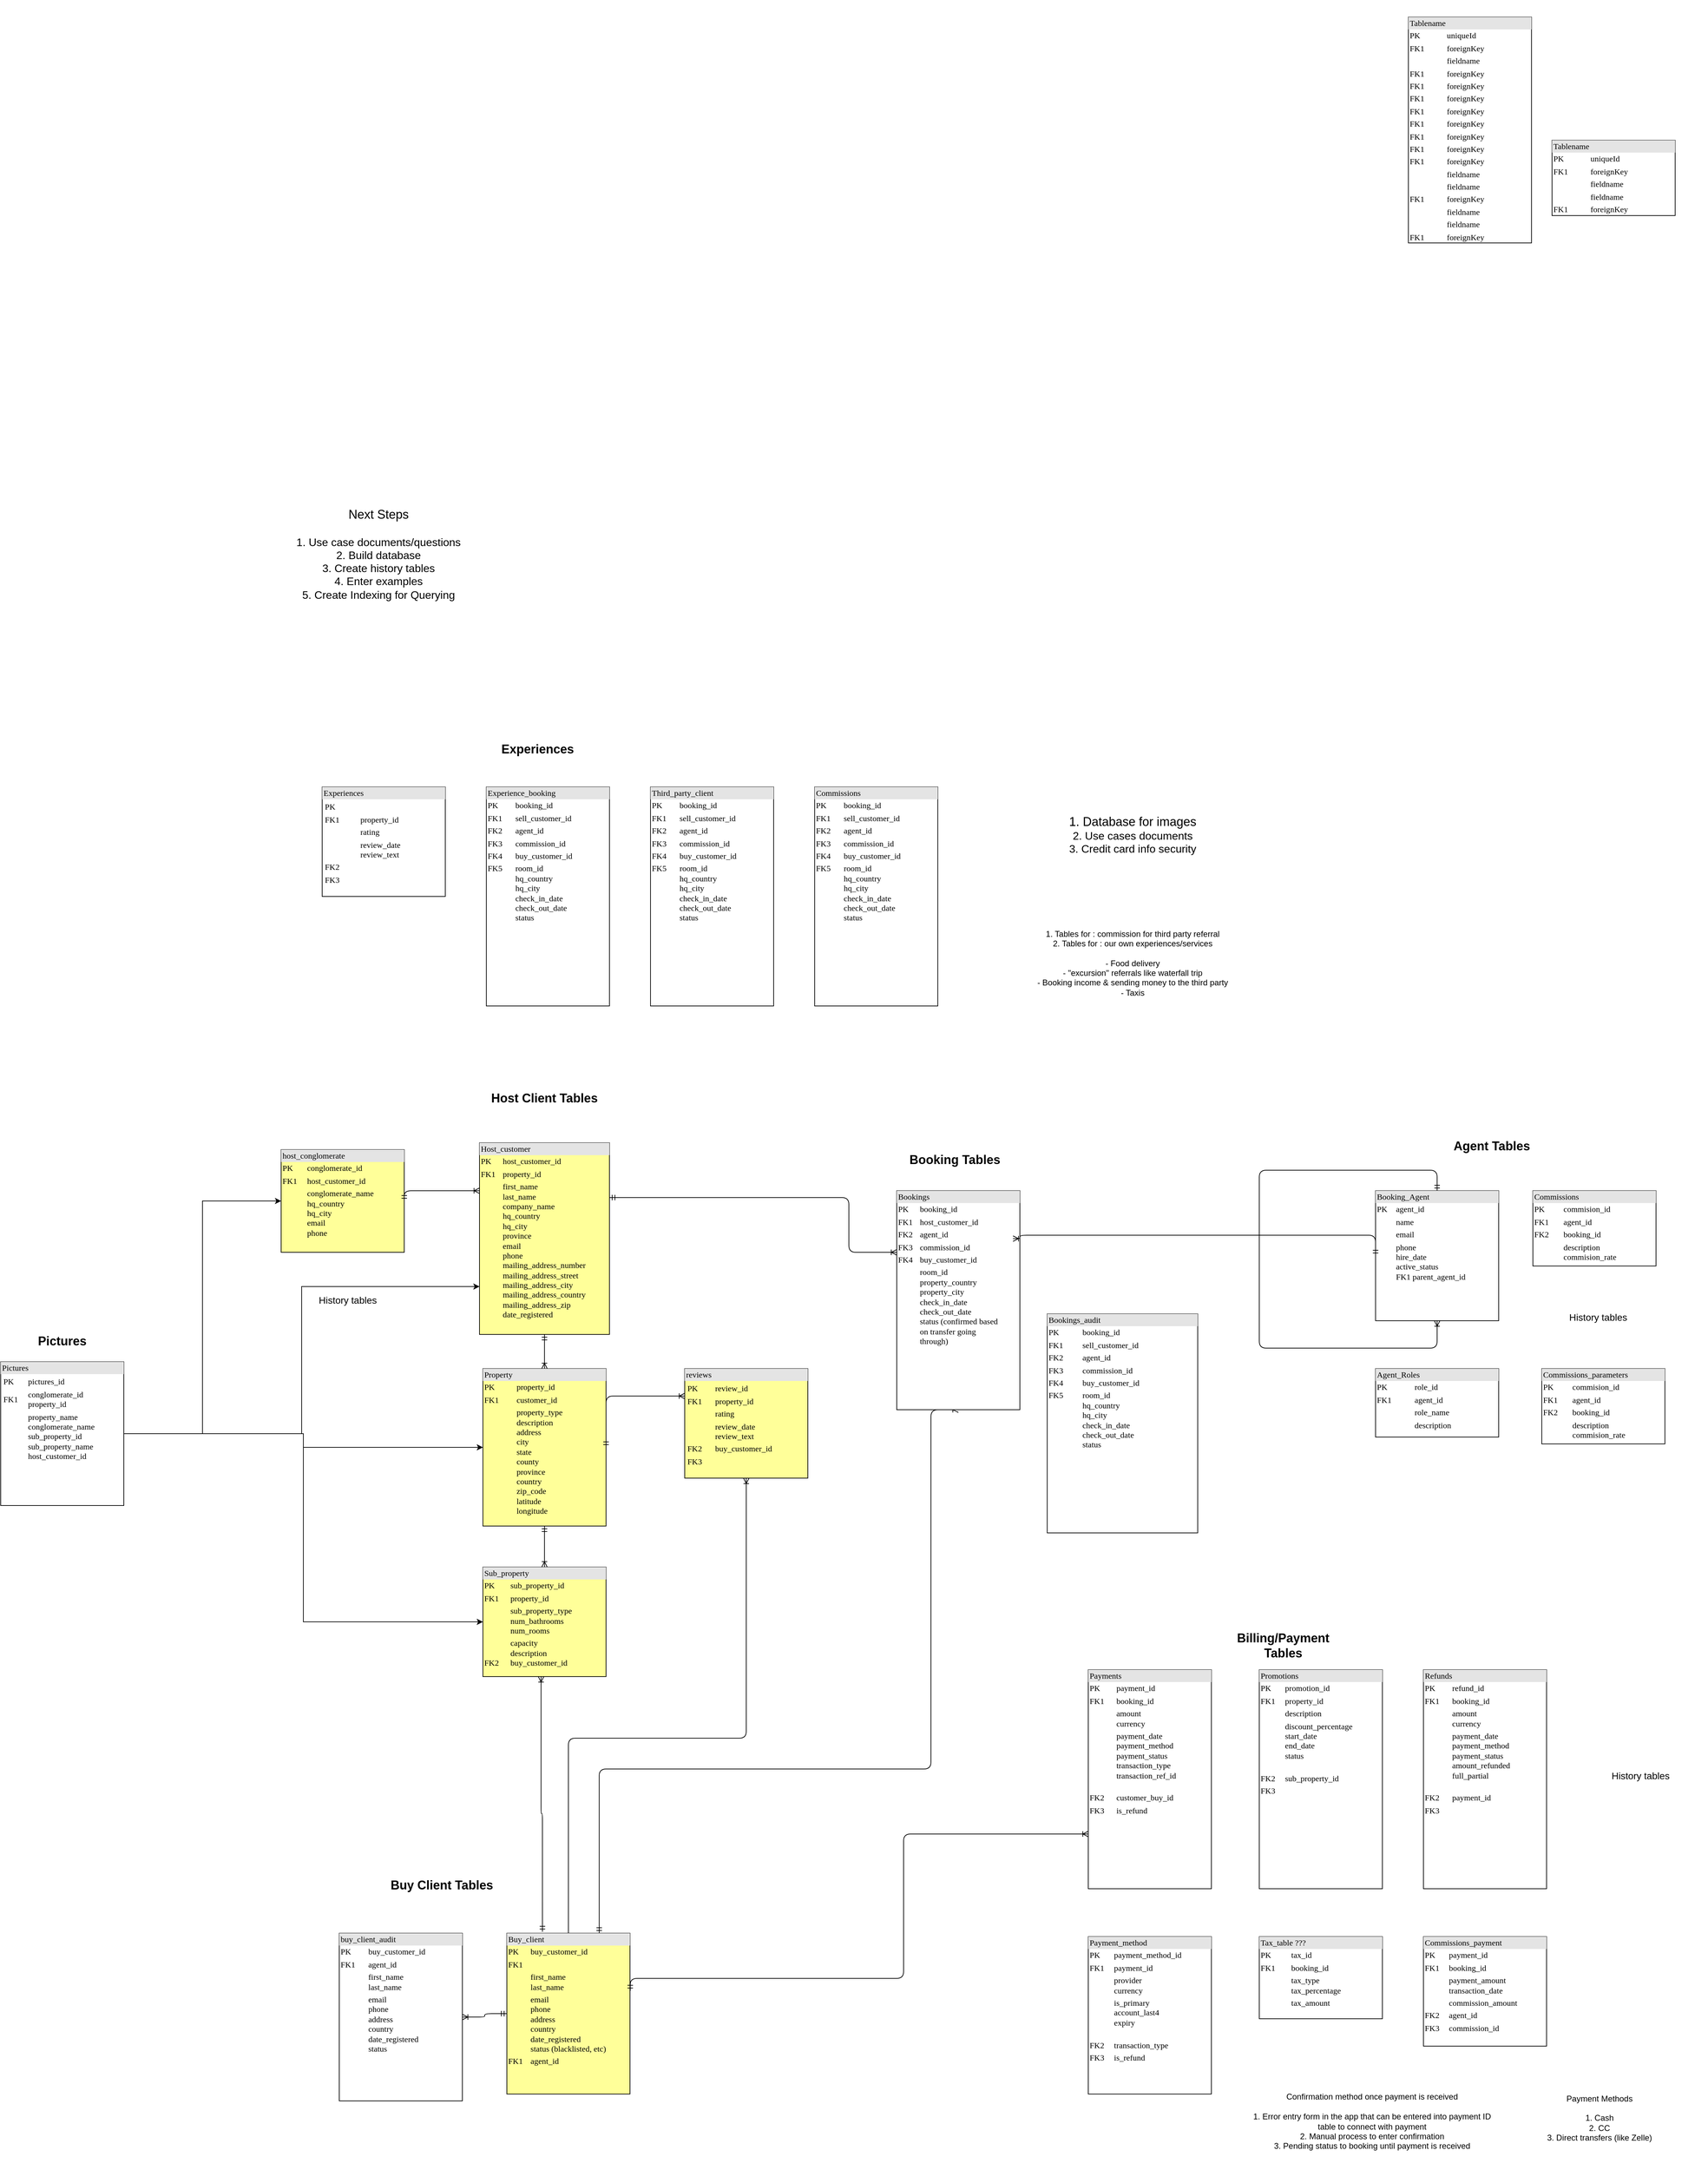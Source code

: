 <mxfile version="26.2.13" pages="2">
  <diagram name="Master Table" id="2ca16b54-16f6-2749-3443-fa8db7711227">
    <mxGraphModel dx="2798" dy="2900" grid="1" gridSize="10" guides="1" tooltips="1" connect="1" arrows="1" fold="1" page="1" pageScale="1" pageWidth="1100" pageHeight="850" background="none" math="0" shadow="0">
      <root>
        <mxCell id="0" />
        <mxCell id="1" parent="0" />
        <mxCell id="2ed32ef02a7f4228-1" value="&lt;div style=&quot;box-sizing:border-box;width:100%;background:#e4e4e4;padding:2px;&quot;&gt;Host_customer&lt;/div&gt;&lt;table style=&quot;width:100%;font-size:1em;&quot; cellpadding=&quot;2&quot; cellspacing=&quot;0&quot;&gt;&lt;tbody&gt;&lt;tr&gt;&lt;td&gt;PK&lt;/td&gt;&lt;td&gt;host_customer_id&lt;br&gt;&lt;/td&gt;&lt;/tr&gt;&lt;tr&gt;&lt;td&gt;FK1&lt;/td&gt;&lt;td&gt;property_id&lt;/td&gt;&lt;/tr&gt;&lt;tr&gt;&lt;td&gt;&lt;/td&gt;&lt;td&gt;first_name&lt;br&gt;last_name&lt;br&gt;company_name&lt;br&gt;hq_country&lt;br&gt;hq_city&lt;br&gt;province&lt;br&gt;email&lt;br&gt;phone&lt;br&gt;mailing_address_number&lt;br&gt;mailing_address_street&lt;br&gt;mailing_address_city&lt;br&gt;mailing_address_country&lt;br&gt;mailing_address_zip&lt;br&gt;date_registered&lt;/td&gt;&lt;/tr&gt;&lt;/tbody&gt;&lt;/table&gt;" style="verticalAlign=top;align=left;overflow=fill;html=1;rounded=0;shadow=0;comic=0;labelBackgroundColor=none;strokeWidth=1;fontFamily=Verdana;fontSize=12;fillColor=#FFFF99;" parent="1" vertex="1">
          <mxGeometry x="-720" y="-730" width="190" height="280" as="geometry" />
        </mxCell>
        <mxCell id="2ed32ef02a7f4228-2" value="&lt;div style=&quot;box-sizing: border-box ; width: 100% ; background: #e4e4e4 ; padding: 2px&quot;&gt;Booking_Agent&lt;/div&gt;&lt;table style=&quot;width: 100% ; font-size: 1em&quot; cellpadding=&quot;2&quot; cellspacing=&quot;0&quot;&gt;&lt;tbody&gt;&lt;tr&gt;&lt;td&gt;PK&lt;/td&gt;&lt;td&gt;agent_id&lt;/td&gt;&lt;/tr&gt;&lt;tr&gt;&lt;td&gt;&lt;br&gt;&lt;/td&gt;&lt;td&gt;name&lt;/td&gt;&lt;/tr&gt;&lt;tr&gt;&lt;td&gt;&lt;/td&gt;&lt;td&gt;email&lt;/td&gt;&lt;/tr&gt;&lt;tr&gt;&lt;td&gt;&lt;br&gt;&lt;/td&gt;&lt;td&gt;phone&lt;br&gt;hire_date&lt;br&gt;active_status&lt;br&gt;FK1 parent_agent_id&lt;br&gt;&lt;br&gt;&lt;br&gt;&lt;/td&gt;&lt;/tr&gt;&lt;tr&gt;&lt;td&gt;&lt;br&gt;&lt;/td&gt;&lt;td&gt;&lt;br&gt;&lt;/td&gt;&lt;/tr&gt;&lt;tr&gt;&lt;td&gt;&lt;br&gt;&lt;/td&gt;&lt;td&gt;&lt;br&gt;&lt;/td&gt;&lt;/tr&gt;&lt;/tbody&gt;&lt;/table&gt;" style="verticalAlign=top;align=left;overflow=fill;html=1;rounded=0;shadow=0;comic=0;labelBackgroundColor=none;strokeWidth=1;fontFamily=Verdana;fontSize=12" parent="1" vertex="1">
          <mxGeometry x="590" y="-660" width="180" height="190" as="geometry" />
        </mxCell>
        <mxCell id="2ed32ef02a7f4228-16" style="edgeStyle=orthogonalEdgeStyle;html=1;labelBackgroundColor=none;startArrow=ERmandOne;endArrow=ERoneToMany;fontFamily=Verdana;fontSize=12;align=left;exitX=0.289;exitY=-0.009;exitDx=0;exitDy=0;exitPerimeter=0;" parent="1" source="XtGEWQDcrH1vhXnifAvS-1" target="2ed32ef02a7f4228-4" edge="1">
          <mxGeometry relative="1" as="geometry">
            <Array as="points">
              <mxPoint x="-628" y="250" />
              <mxPoint x="-630" y="250" />
            </Array>
          </mxGeometry>
        </mxCell>
        <mxCell id="2ed32ef02a7f4228-4" value="&lt;div style=&quot;box-sizing: border-box ; width: 100% ; background: #e4e4e4 ; padding: 2px&quot;&gt;Sub_property&lt;/div&gt;&lt;table style=&quot;width: 100% ; font-size: 1em&quot; cellpadding=&quot;2&quot; cellspacing=&quot;0&quot;&gt;&lt;tbody&gt;&lt;tr&gt;&lt;td&gt;PK&lt;/td&gt;&lt;td&gt;sub_property_id&lt;/td&gt;&lt;/tr&gt;&lt;tr&gt;&lt;td&gt;FK1&lt;/td&gt;&lt;td&gt;property_id&lt;/td&gt;&lt;/tr&gt;&lt;tr&gt;&lt;td&gt;&lt;/td&gt;&lt;td&gt;sub_property_type&lt;br&gt;num_bathrooms&lt;br&gt;num_rooms&lt;/td&gt;&lt;/tr&gt;&lt;tr&gt;&lt;td&gt;&lt;br&gt;FK2&lt;/td&gt;&lt;td&gt;capacity&lt;br&gt;description&lt;br&gt;buy_customer_id&lt;br&gt;&lt;br&gt;&lt;/td&gt;&lt;/tr&gt;&lt;/tbody&gt;&lt;/table&gt;" style="verticalAlign=top;align=left;overflow=fill;html=1;rounded=0;shadow=0;comic=0;labelBackgroundColor=none;strokeWidth=1;fontFamily=Verdana;fontSize=12;fillColor=#FFFF99;" parent="1" vertex="1">
          <mxGeometry x="-715" y="-110" width="180" height="160" as="geometry" />
        </mxCell>
        <mxCell id="2ed32ef02a7f4228-15" style="edgeStyle=orthogonalEdgeStyle;html=1;entryX=0.5;entryY=0;labelBackgroundColor=none;startArrow=ERmandOne;endArrow=ERoneToMany;fontFamily=Verdana;fontSize=12;align=left;" parent="1" source="2ed32ef02a7f4228-5" target="2ed32ef02a7f4228-4" edge="1">
          <mxGeometry relative="1" as="geometry" />
        </mxCell>
        <mxCell id="2ed32ef02a7f4228-5" value="&lt;div style=&quot;box-sizing:border-box;width:100%;background:#e4e4e4;padding:2px;&quot;&gt;Property&lt;/div&gt;&lt;table style=&quot;width:100%;font-size:1em;&quot; cellpadding=&quot;2&quot; cellspacing=&quot;0&quot;&gt;&lt;tbody&gt;&lt;tr&gt;&lt;td&gt;PK&lt;/td&gt;&lt;td&gt;property_id&lt;/td&gt;&lt;/tr&gt;&lt;tr&gt;&lt;td&gt;FK1&lt;/td&gt;&lt;td&gt;customer_id&lt;/td&gt;&lt;/tr&gt;&lt;tr&gt;&lt;td&gt;&lt;/td&gt;&lt;td&gt;property_type&lt;br&gt;description&lt;br&gt;address&lt;br&gt;city&lt;br&gt;state&lt;br&gt;county&lt;br&gt;province&lt;br&gt;country&lt;br&gt;zip_code&lt;br&gt;latitude&lt;br&gt;longitude&lt;/td&gt;&lt;/tr&gt;&lt;/tbody&gt;&lt;/table&gt;" style="verticalAlign=top;align=left;overflow=fill;html=1;rounded=0;shadow=0;comic=0;labelBackgroundColor=none;strokeWidth=1;fontFamily=Verdana;fontSize=12;fillColor=#FFFF99;" parent="1" vertex="1">
          <mxGeometry x="-715" y="-400" width="180" height="230" as="geometry" />
        </mxCell>
        <mxCell id="2ed32ef02a7f4228-7" value="&lt;div style=&quot;box-sizing: border-box ; width: 100% ; background: #e4e4e4 ; padding: 2px&quot;&gt;Tablename&lt;/div&gt;&lt;table style=&quot;width: 100% ; font-size: 1em&quot; cellpadding=&quot;2&quot; cellspacing=&quot;0&quot;&gt;&lt;tbody&gt;&lt;tr&gt;&lt;td&gt;PK&lt;/td&gt;&lt;td&gt;uniqueId&lt;/td&gt;&lt;/tr&gt;&lt;tr&gt;&lt;td&gt;FK1&lt;/td&gt;&lt;td&gt;foreignKey&lt;/td&gt;&lt;/tr&gt;&lt;tr&gt;&lt;td&gt;&lt;/td&gt;&lt;td&gt;fieldname&lt;/td&gt;&lt;/tr&gt;&lt;tr&gt;&lt;td&gt;&lt;br&gt;&lt;/td&gt;&lt;td&gt;fieldname&lt;br&gt;&lt;/td&gt;&lt;/tr&gt;&lt;tr&gt;&lt;td&gt;FK1&lt;br&gt;&lt;/td&gt;&lt;td&gt;foreignKey&lt;br&gt;&lt;/td&gt;&lt;/tr&gt;&lt;/tbody&gt;&lt;/table&gt;" style="verticalAlign=top;align=left;overflow=fill;html=1;rounded=0;shadow=0;comic=0;labelBackgroundColor=none;strokeWidth=1;fontFamily=Verdana;fontSize=12" parent="1" vertex="1">
          <mxGeometry x="848" y="-2195" width="180" height="110" as="geometry" />
        </mxCell>
        <mxCell id="2ed32ef02a7f4228-8" value="&lt;div style=&quot;box-sizing: border-box ; width: 100% ; background: #e4e4e4 ; padding: 2px&quot;&gt;Tablename&lt;/div&gt;&lt;table style=&quot;width: 100% ; font-size: 1em&quot; cellpadding=&quot;2&quot; cellspacing=&quot;0&quot;&gt;&lt;tbody&gt;&lt;tr&gt;&lt;td&gt;PK&lt;/td&gt;&lt;td&gt;uniqueId&lt;/td&gt;&lt;/tr&gt;&lt;tr&gt;&lt;td&gt;FK1&lt;/td&gt;&lt;td&gt;foreignKey&lt;/td&gt;&lt;/tr&gt;&lt;tr&gt;&lt;td&gt;&lt;/td&gt;&lt;td&gt;fieldname&lt;/td&gt;&lt;/tr&gt;&lt;tr&gt;&lt;td&gt;FK1&lt;br&gt;&lt;/td&gt;&lt;td&gt;foreignKey&lt;br&gt;&lt;/td&gt;&lt;/tr&gt;&lt;tr&gt;&lt;td&gt;FK1&lt;br&gt;&lt;/td&gt;&lt;td&gt;foreignKey&lt;br&gt;&lt;/td&gt;&lt;/tr&gt;&lt;tr&gt;&lt;td&gt;FK1&lt;br&gt;&lt;/td&gt;&lt;td&gt;foreignKey&lt;br&gt;&lt;/td&gt;&lt;/tr&gt;&lt;tr&gt;&lt;td&gt;FK1&lt;br&gt;&lt;/td&gt;&lt;td&gt;foreignKey&lt;br&gt;&lt;/td&gt;&lt;/tr&gt;&lt;tr&gt;&lt;td&gt;FK1&lt;br&gt;&lt;/td&gt;&lt;td&gt;foreignKey&lt;br&gt;&lt;/td&gt;&lt;/tr&gt;&lt;tr&gt;&lt;td&gt;FK1&lt;br&gt;&lt;/td&gt;&lt;td&gt;foreignKey&lt;br&gt;&lt;/td&gt;&lt;/tr&gt;&lt;tr&gt;&lt;td&gt;FK1&lt;br&gt;&lt;/td&gt;&lt;td&gt;foreignKey&lt;br&gt;&lt;/td&gt;&lt;/tr&gt;&lt;tr&gt;&lt;td&gt;FK1&lt;br&gt;&lt;/td&gt;&lt;td&gt;foreignKey&lt;br&gt;&lt;/td&gt;&lt;/tr&gt;&lt;tr&gt;&lt;td&gt;&lt;br&gt;&lt;/td&gt;&lt;td&gt;fieldname&lt;br&gt;&lt;/td&gt;&lt;/tr&gt;&lt;tr&gt;&lt;td&gt;&lt;br&gt;&lt;/td&gt;&lt;td&gt;fieldname&lt;br&gt;&lt;/td&gt;&lt;/tr&gt;&lt;tr&gt;&lt;td&gt;FK1&lt;br&gt;&lt;/td&gt;&lt;td&gt;foreignKey&lt;br&gt;&lt;/td&gt;&lt;/tr&gt;&lt;tr&gt;&lt;td&gt;&lt;br&gt;&lt;/td&gt;&lt;td&gt;fieldname&lt;br&gt;&lt;/td&gt;&lt;/tr&gt;&lt;tr&gt;&lt;td&gt;&lt;br&gt;&lt;/td&gt;&lt;td&gt;fieldname&lt;br&gt;&lt;/td&gt;&lt;/tr&gt;&lt;tr&gt;&lt;td&gt;FK1&lt;br&gt;&lt;/td&gt;&lt;td&gt;foreignKey&lt;br&gt;&lt;/td&gt;&lt;/tr&gt;&lt;/tbody&gt;&lt;/table&gt;" style="verticalAlign=top;align=left;overflow=fill;html=1;rounded=0;shadow=0;comic=0;labelBackgroundColor=none;strokeWidth=1;fontFamily=Verdana;fontSize=12" parent="1" vertex="1">
          <mxGeometry x="638" y="-2375" width="180" height="330" as="geometry" />
        </mxCell>
        <mxCell id="2ed32ef02a7f4228-13" value="" style="edgeStyle=orthogonalEdgeStyle;html=1;endArrow=ERoneToMany;startArrow=ERmandOne;labelBackgroundColor=none;fontFamily=Verdana;fontSize=12;align=left;exitX=0.5;exitY=1;entryX=0.5;entryY=0;" parent="1" source="2ed32ef02a7f4228-1" target="2ed32ef02a7f4228-5" edge="1">
          <mxGeometry width="100" height="100" relative="1" as="geometry">
            <mxPoint x="-740" y="-440" as="sourcePoint" />
            <mxPoint x="-640" y="-540" as="targetPoint" />
          </mxGeometry>
        </mxCell>
        <mxCell id="2EH-EQwG4G2g1mwmG7tw-1" value="&lt;b style=&quot;font-size: 18px;&quot;&gt;Host Client Tables&lt;/b&gt;" style="text;strokeColor=none;align=center;fillColor=none;html=1;verticalAlign=middle;whiteSpace=wrap;rounded=0;fontSize=18;" parent="1" vertex="1">
          <mxGeometry x="-710" y="-810" width="170" height="30" as="geometry" />
        </mxCell>
        <mxCell id="ll_tQrpM04ElozCx7Qpt-2" value="" style="shape=image;verticalLabelPosition=bottom;labelBackgroundColor=default;verticalAlign=top;aspect=fixed;imageAspect=0;image=https://d2slcw3kip6qmk.cloudfront.net/marketing/pages/chart/erd-symbols/ERD-Notation.PNG;" parent="1" vertex="1">
          <mxGeometry x="60" y="-2400" width="416" height="315" as="geometry" />
        </mxCell>
        <mxCell id="hQi0qJ91LmBZ0sVzfeZj-1" value="&lt;div style=&quot;box-sizing: border-box; width: 100%; background: rgb(228, 228, 228); padding: 2px;&quot;&gt;host_conglomerate&lt;/div&gt;&lt;table style=&quot;width:100%;font-size:1em;&quot; cellpadding=&quot;2&quot; cellspacing=&quot;0&quot;&gt;&lt;tbody&gt;&lt;tr&gt;&lt;td&gt;PK&lt;/td&gt;&lt;td&gt;conglomerate_id&lt;/td&gt;&lt;/tr&gt;&lt;tr&gt;&lt;td&gt;FK1&lt;/td&gt;&lt;td&gt;host_customer_id&lt;/td&gt;&lt;/tr&gt;&lt;tr&gt;&lt;td&gt;&lt;/td&gt;&lt;td&gt;conglomerate_name&lt;br&gt;hq_country&lt;br&gt;hq_city&lt;br&gt;email&lt;br&gt;phone&lt;/td&gt;&lt;/tr&gt;&lt;/tbody&gt;&lt;/table&gt;" style="verticalAlign=top;align=left;overflow=fill;html=1;rounded=0;shadow=0;comic=0;labelBackgroundColor=none;strokeWidth=1;fontFamily=Verdana;fontSize=12;fillColor=#FFFF99;" parent="1" vertex="1">
          <mxGeometry x="-1010" y="-720" width="180" height="150" as="geometry" />
        </mxCell>
        <mxCell id="hQi0qJ91LmBZ0sVzfeZj-4" value="" style="edgeStyle=orthogonalEdgeStyle;html=1;endArrow=ERoneToMany;startArrow=ERmandOne;labelBackgroundColor=none;fontFamily=Verdana;fontSize=12;align=left;entryX=0;entryY=0.25;entryDx=0;entryDy=0;exitX=1;exitY=0.5;exitDx=0;exitDy=0;" parent="1" source="hQi0qJ91LmBZ0sVzfeZj-1" target="2ed32ef02a7f4228-1" edge="1">
          <mxGeometry width="100" height="100" relative="1" as="geometry">
            <mxPoint x="-810" y="-620" as="sourcePoint" />
            <mxPoint x="-945" y="-375" as="targetPoint" />
            <Array as="points">
              <mxPoint x="-720" y="-660" />
            </Array>
          </mxGeometry>
        </mxCell>
        <mxCell id="hQi0qJ91LmBZ0sVzfeZj-6" value="&lt;b style=&quot;font-size: 18px;&quot;&gt;Buy Client Tables&lt;/b&gt;" style="text;strokeColor=none;align=center;fillColor=none;html=1;verticalAlign=middle;whiteSpace=wrap;rounded=0;fontSize=18;" parent="1" vertex="1">
          <mxGeometry x="-860" y="340" width="170" height="30" as="geometry" />
        </mxCell>
        <mxCell id="hQi0qJ91LmBZ0sVzfeZj-9" value="&lt;b style=&quot;font-size: 18px;&quot;&gt;Agent Tables&lt;/b&gt;" style="text;strokeColor=none;align=center;fillColor=none;html=1;verticalAlign=middle;whiteSpace=wrap;rounded=0;fontSize=18;" parent="1" vertex="1">
          <mxGeometry x="675" y="-740" width="170" height="30" as="geometry" />
        </mxCell>
        <mxCell id="hQi0qJ91LmBZ0sVzfeZj-10" value="&lt;b style=&quot;font-size: 18px;&quot;&gt;Billing/Payment Tables&lt;/b&gt;" style="text;strokeColor=none;align=center;fillColor=none;html=1;verticalAlign=middle;whiteSpace=wrap;rounded=0;fontSize=18;" parent="1" vertex="1">
          <mxGeometry x="370" y="-10" width="170" height="30" as="geometry" />
        </mxCell>
        <mxCell id="hQi0qJ91LmBZ0sVzfeZj-13" value="&lt;b&gt;Booking Tables&lt;/b&gt;" style="text;strokeColor=none;align=center;fillColor=none;html=1;verticalAlign=middle;whiteSpace=wrap;rounded=0;fontSize=18;" parent="1" vertex="1">
          <mxGeometry x="-110" y="-720" width="170" height="30" as="geometry" />
        </mxCell>
        <mxCell id="hQi0qJ91LmBZ0sVzfeZj-21" value="" style="edgeStyle=orthogonalEdgeStyle;html=1;endArrow=ERoneToMany;startArrow=ERmandOne;labelBackgroundColor=none;fontFamily=Verdana;fontSize=12;align=left;entryX=0.5;entryY=1;entryDx=0;entryDy=0;exitX=0.5;exitY=0;exitDx=0;exitDy=0;" parent="1" source="2ed32ef02a7f4228-2" target="2ed32ef02a7f4228-2" edge="1">
          <mxGeometry width="100" height="100" relative="1" as="geometry">
            <mxPoint x="420" y="-680" as="sourcePoint" />
            <mxPoint x="500" y="-540" as="targetPoint" />
            <Array as="points">
              <mxPoint x="680" y="-690" />
              <mxPoint x="420" y="-690" />
              <mxPoint x="420" y="-430" />
              <mxPoint x="680" y="-430" />
            </Array>
          </mxGeometry>
        </mxCell>
        <mxCell id="hQi0qJ91LmBZ0sVzfeZj-23" value="" style="edgeStyle=orthogonalEdgeStyle;html=1;endArrow=ERoneToMany;startArrow=ERmandOne;labelBackgroundColor=none;fontFamily=Verdana;fontSize=12;align=left;entryX=0.5;entryY=1;entryDx=0;entryDy=0;exitX=0.75;exitY=0;exitDx=0;exitDy=0;" parent="1" source="XtGEWQDcrH1vhXnifAvS-1" target="hQi0qJ91LmBZ0sVzfeZj-24" edge="1">
          <mxGeometry width="100" height="100" relative="1" as="geometry">
            <mxPoint x="-810.0" y="363.46" as="sourcePoint" />
            <mxPoint x="-120" y="-240" as="targetPoint" />
            <Array as="points">
              <mxPoint x="-545" y="185" />
              <mxPoint x="-60" y="185" />
            </Array>
          </mxGeometry>
        </mxCell>
        <mxCell id="hQi0qJ91LmBZ0sVzfeZj-24" value="&lt;div style=&quot;box-sizing: border-box ; width: 100% ; background: #e4e4e4 ; padding: 2px&quot;&gt;Bookings&lt;/div&gt;&lt;table style=&quot;width: 100% ; font-size: 1em&quot; cellpadding=&quot;2&quot; cellspacing=&quot;0&quot;&gt;&lt;tbody&gt;&lt;tr&gt;&lt;td&gt;PK&lt;/td&gt;&lt;td&gt;booking_id&lt;/td&gt;&lt;/tr&gt;&lt;tr&gt;&lt;td&gt;FK1&lt;/td&gt;&lt;td&gt;host_customer_id&lt;/td&gt;&lt;/tr&gt;&lt;tr&gt;&lt;td&gt;FK2&lt;br&gt;&lt;/td&gt;&lt;td&gt;agent_id&lt;/td&gt;&lt;/tr&gt;&lt;tr&gt;&lt;td&gt;FK3&lt;/td&gt;&lt;td&gt;commission_id&lt;br&gt;&lt;/td&gt;&lt;/tr&gt;&lt;tr&gt;&lt;td&gt;FK4&lt;br&gt;&lt;/td&gt;&lt;td&gt;buy_customer_id&lt;br&gt;&lt;/td&gt;&lt;/tr&gt;&lt;tr&gt;&lt;td&gt;&lt;br&gt;&lt;br&gt;&lt;br&gt;&lt;br&gt;&lt;br&gt;&lt;br&gt;&lt;/td&gt;&lt;td&gt;room_id&lt;br&gt;property_country&lt;br&gt;property_city&lt;br&gt;check_in_date&lt;br&gt;check_out_date&lt;br&gt;status (confirmed based&lt;br&gt;on transfer going&lt;br&gt;through)&lt;/td&gt;&lt;/tr&gt;&lt;/tbody&gt;&lt;/table&gt;&lt;span style=&quot;white-space: pre;&quot;&gt;&#x9;&lt;/span&gt;" style="verticalAlign=top;align=left;overflow=fill;html=1;rounded=0;shadow=0;comic=0;labelBackgroundColor=none;strokeWidth=1;fontFamily=Verdana;fontSize=12" parent="1" vertex="1">
          <mxGeometry x="-110" y="-660" width="180" height="320" as="geometry" />
        </mxCell>
        <mxCell id="hQi0qJ91LmBZ0sVzfeZj-25" value="&lt;div style=&quot;box-sizing: border-box ; width: 100% ; background: #e4e4e4 ; padding: 2px&quot;&gt;Payments&lt;/div&gt;&lt;table style=&quot;width: 100% ; font-size: 1em&quot; cellpadding=&quot;2&quot; cellspacing=&quot;0&quot;&gt;&lt;tbody&gt;&lt;tr&gt;&lt;td&gt;PK&lt;/td&gt;&lt;td&gt;payment_id&lt;/td&gt;&lt;/tr&gt;&lt;tr&gt;&lt;td&gt;FK1&lt;/td&gt;&lt;td&gt;booking_id&lt;/td&gt;&lt;/tr&gt;&lt;tr&gt;&lt;td&gt;&lt;/td&gt;&lt;td&gt;amount&lt;br&gt;currency&lt;/td&gt;&lt;/tr&gt;&lt;tr&gt;&lt;td&gt;&lt;br&gt;&lt;/td&gt;&lt;td&gt;payment_date&lt;br&gt;payment_method&lt;br&gt;payment_status&lt;br&gt;transaction_type&lt;br&gt;transaction_ref_id&lt;br&gt;&lt;br&gt;&lt;/td&gt;&lt;/tr&gt;&lt;tr&gt;&lt;td&gt;FK2&lt;br&gt;&lt;/td&gt;&lt;td&gt;customer_buy_id&lt;/td&gt;&lt;/tr&gt;&lt;tr&gt;&lt;td&gt;FK3&lt;br&gt;&lt;/td&gt;&lt;td&gt;is_refund&lt;/td&gt;&lt;/tr&gt;&lt;/tbody&gt;&lt;/table&gt;" style="verticalAlign=top;align=left;overflow=fill;html=1;rounded=0;shadow=0;comic=0;labelBackgroundColor=none;strokeWidth=1;fontFamily=Verdana;fontSize=12" parent="1" vertex="1">
          <mxGeometry x="170" y="40" width="180" height="320" as="geometry" />
        </mxCell>
        <mxCell id="hQi0qJ91LmBZ0sVzfeZj-26" value="&lt;div style=&quot;box-sizing:border-box;width:100%;background:#e4e4e4;padding:2px;&quot;&gt;reviews&lt;/div&gt;&lt;table style=&quot;width:100%;font-size:1em;&quot; cellpadding=&quot;2&quot; cellspacing=&quot;0&quot;&gt;&lt;tbody&gt;&lt;tr&gt;&lt;td&gt;&lt;table style=&quot;font-size: 1em; width: 180px;&quot; cellpadding=&quot;2&quot; cellspacing=&quot;0&quot;&gt;&lt;tbody&gt;&lt;tr&gt;&lt;td&gt;PK&lt;/td&gt;&lt;td&gt;review_id&lt;/td&gt;&lt;/tr&gt;&lt;tr&gt;&lt;td&gt;FK1&lt;/td&gt;&lt;td&gt;property_id&lt;/td&gt;&lt;/tr&gt;&lt;tr&gt;&lt;td&gt;&lt;/td&gt;&lt;td&gt;rating&lt;/td&gt;&lt;/tr&gt;&lt;tr&gt;&lt;td&gt;&lt;br&gt;&lt;/td&gt;&lt;td&gt;review_date&lt;br&gt;review_text&lt;br&gt;&lt;/td&gt;&lt;/tr&gt;&lt;tr&gt;&lt;td&gt;FK2&lt;br&gt;&lt;/td&gt;&lt;td&gt;buy_customer_id&lt;br&gt;&lt;/td&gt;&lt;/tr&gt;&lt;tr&gt;&lt;td&gt;FK3&lt;br&gt;&lt;/td&gt;&lt;td&gt;&lt;br&gt;&lt;/td&gt;&lt;/tr&gt;&lt;/tbody&gt;&lt;/table&gt;&lt;/td&gt;&lt;td&gt;&lt;br&gt;&lt;/td&gt;&lt;/tr&gt;&lt;tr&gt;&lt;td&gt;&lt;br&gt;&lt;br&gt;&lt;/td&gt;&lt;td&gt;&lt;br&gt;&lt;/td&gt;&lt;/tr&gt;&lt;/tbody&gt;&lt;/table&gt;" style="verticalAlign=top;align=left;overflow=fill;html=1;rounded=0;shadow=0;comic=0;labelBackgroundColor=none;strokeWidth=1;fontFamily=Verdana;fontSize=12;fillColor=#FFFF99;" parent="1" vertex="1">
          <mxGeometry x="-420" y="-400" width="180" height="160" as="geometry" />
        </mxCell>
        <mxCell id="hQi0qJ91LmBZ0sVzfeZj-28" value="" style="edgeStyle=orthogonalEdgeStyle;html=1;endArrow=ERoneToMany;startArrow=ERmandOne;labelBackgroundColor=none;fontFamily=Verdana;fontSize=12;align=left;entryX=0;entryY=0.25;entryDx=0;entryDy=0;exitX=1;exitY=0.5;exitDx=0;exitDy=0;" parent="1" source="2ed32ef02a7f4228-5" target="hQi0qJ91LmBZ0sVzfeZj-26" edge="1">
          <mxGeometry width="100" height="100" relative="1" as="geometry">
            <mxPoint x="-850" y="-520" as="sourcePoint" />
            <mxPoint x="-250" y="-640" as="targetPoint" />
            <Array as="points">
              <mxPoint x="-535" y="-360" />
            </Array>
          </mxGeometry>
        </mxCell>
        <mxCell id="hQi0qJ91LmBZ0sVzfeZj-31" value="" style="edgeStyle=orthogonalEdgeStyle;html=1;endArrow=ERoneToMany;startArrow=ERmandOne;labelBackgroundColor=none;fontFamily=Verdana;fontSize=12;align=left;entryX=0.5;entryY=1;entryDx=0;entryDy=0;exitX=0.5;exitY=0;exitDx=0;exitDy=0;" parent="1" target="hQi0qJ91LmBZ0sVzfeZj-26" edge="1">
          <mxGeometry width="100" height="100" relative="1" as="geometry">
            <mxPoint x="-590" y="445" as="sourcePoint" />
            <mxPoint x="-330" y="-170" as="targetPoint" />
            <Array as="points">
              <mxPoint x="-590" y="140" />
              <mxPoint x="-330" y="140" />
            </Array>
          </mxGeometry>
        </mxCell>
        <mxCell id="hQi0qJ91LmBZ0sVzfeZj-33" value="&lt;div style=&quot;box-sizing: border-box ; width: 100% ; background: #e4e4e4 ; padding: 2px&quot;&gt;Promotions&lt;/div&gt;&lt;table style=&quot;width: 100% ; font-size: 1em&quot; cellpadding=&quot;2&quot; cellspacing=&quot;0&quot;&gt;&lt;tbody&gt;&lt;tr&gt;&lt;td&gt;PK&lt;/td&gt;&lt;td&gt;promotion_id&lt;/td&gt;&lt;/tr&gt;&lt;tr&gt;&lt;td&gt;FK1&lt;/td&gt;&lt;td&gt;property_id&lt;/td&gt;&lt;/tr&gt;&lt;tr&gt;&lt;td&gt;&lt;/td&gt;&lt;td&gt;description&lt;/td&gt;&lt;/tr&gt;&lt;tr&gt;&lt;td&gt;&lt;br&gt;&lt;/td&gt;&lt;td&gt;discount_percentage&lt;br&gt;start_date&lt;br&gt;end_date&lt;br&gt;status&lt;br&gt;&lt;br&gt;&lt;/td&gt;&lt;/tr&gt;&lt;tr&gt;&lt;td&gt;FK2&lt;br&gt;&lt;/td&gt;&lt;td&gt;sub_property_id&lt;/td&gt;&lt;/tr&gt;&lt;tr&gt;&lt;td&gt;FK3&lt;br&gt;&lt;/td&gt;&lt;td&gt;&lt;br&gt;&lt;/td&gt;&lt;/tr&gt;&lt;/tbody&gt;&lt;/table&gt;" style="verticalAlign=top;align=left;overflow=fill;html=1;rounded=0;shadow=0;comic=0;labelBackgroundColor=none;strokeWidth=1;fontFamily=Verdana;fontSize=12" parent="1" vertex="1">
          <mxGeometry x="420" y="40" width="180" height="320" as="geometry" />
        </mxCell>
        <mxCell id="hQi0qJ91LmBZ0sVzfeZj-34" value="&lt;div style=&quot;box-sizing: border-box ; width: 100% ; background: #e4e4e4 ; padding: 2px&quot;&gt;Commissions&lt;/div&gt;&lt;table style=&quot;width: 100% ; font-size: 1em&quot; cellpadding=&quot;2&quot; cellspacing=&quot;0&quot;&gt;&lt;tbody&gt;&lt;tr&gt;&lt;td&gt;PK&lt;/td&gt;&lt;td&gt;commision_id&lt;/td&gt;&lt;/tr&gt;&lt;tr&gt;&lt;td&gt;FK1&lt;/td&gt;&lt;td&gt;agent_id&lt;/td&gt;&lt;/tr&gt;&lt;tr&gt;&lt;td&gt;FK2&lt;/td&gt;&lt;td&gt;booking_id&lt;/td&gt;&lt;/tr&gt;&lt;tr&gt;&lt;td&gt;&lt;br&gt;&lt;/td&gt;&lt;td&gt;description&lt;br&gt;commision_rate&lt;br&gt;&lt;/td&gt;&lt;/tr&gt;&lt;tr&gt;&lt;td&gt;&lt;br&gt;&lt;/td&gt;&lt;td&gt;&lt;br&gt;&lt;/td&gt;&lt;/tr&gt;&lt;/tbody&gt;&lt;/table&gt;" style="verticalAlign=top;align=left;overflow=fill;html=1;rounded=0;shadow=0;comic=0;labelBackgroundColor=none;strokeWidth=1;fontFamily=Verdana;fontSize=12" parent="1" vertex="1">
          <mxGeometry x="820" y="-660" width="180" height="110" as="geometry" />
        </mxCell>
        <mxCell id="hQi0qJ91LmBZ0sVzfeZj-35" value="" style="edgeStyle=orthogonalEdgeStyle;html=1;endArrow=ERoneToMany;startArrow=ERmandOne;labelBackgroundColor=none;fontFamily=Verdana;fontSize=12;align=left;exitX=0;exitY=0.5;exitDx=0;exitDy=0;" parent="1" source="2ed32ef02a7f4228-2" edge="1">
          <mxGeometry width="100" height="100" relative="1" as="geometry">
            <mxPoint x="-525" y="465" as="sourcePoint" />
            <mxPoint x="60" y="-590" as="targetPoint" />
            <Array as="points">
              <mxPoint x="70" y="-595" />
              <mxPoint x="70" y="-590" />
            </Array>
          </mxGeometry>
        </mxCell>
        <mxCell id="hQi0qJ91LmBZ0sVzfeZj-37" value="&lt;div style=&quot;box-sizing: border-box ; width: 100% ; background: #e4e4e4 ; padding: 2px&quot;&gt;Commissions_payment&lt;/div&gt;&lt;table style=&quot;width: 100% ; font-size: 1em&quot; cellpadding=&quot;2&quot; cellspacing=&quot;0&quot;&gt;&lt;tbody&gt;&lt;tr&gt;&lt;td&gt;PK&lt;/td&gt;&lt;td&gt;payment_id&lt;/td&gt;&lt;/tr&gt;&lt;tr&gt;&lt;td&gt;FK1&lt;/td&gt;&lt;td&gt;booking_id&lt;/td&gt;&lt;/tr&gt;&lt;tr&gt;&lt;td&gt;&lt;/td&gt;&lt;td&gt;payment_amount&lt;br&gt;transaction_date&lt;/td&gt;&lt;/tr&gt;&lt;tr&gt;&lt;td&gt;&lt;br&gt;&lt;/td&gt;&lt;td&gt;commission_amount&lt;br&gt;&lt;/td&gt;&lt;/tr&gt;&lt;tr&gt;&lt;td&gt;FK2&lt;br&gt;&lt;/td&gt;&lt;td&gt;agent_id&lt;/td&gt;&lt;/tr&gt;&lt;tr&gt;&lt;td&gt;FK3&lt;br&gt;&lt;/td&gt;&lt;td&gt;commission_id&lt;/td&gt;&lt;/tr&gt;&lt;/tbody&gt;&lt;/table&gt;" style="verticalAlign=top;align=left;overflow=fill;html=1;rounded=0;shadow=0;comic=0;labelBackgroundColor=none;strokeWidth=1;fontFamily=Verdana;fontSize=12" parent="1" vertex="1">
          <mxGeometry x="660" y="430" width="180" height="160" as="geometry" />
        </mxCell>
        <mxCell id="hQi0qJ91LmBZ0sVzfeZj-38" value="&lt;div style=&quot;box-sizing: border-box ; width: 100% ; background: #e4e4e4 ; padding: 2px&quot;&gt;Agent_Roles&lt;/div&gt;&lt;table style=&quot;width: 100% ; font-size: 1em&quot; cellpadding=&quot;2&quot; cellspacing=&quot;0&quot;&gt;&lt;tbody&gt;&lt;tr&gt;&lt;td&gt;PK&lt;/td&gt;&lt;td&gt;role_id&lt;/td&gt;&lt;/tr&gt;&lt;tr&gt;&lt;td&gt;FK1&lt;/td&gt;&lt;td&gt;agent_id&lt;/td&gt;&lt;/tr&gt;&lt;tr&gt;&lt;td&gt;&lt;/td&gt;&lt;td&gt;role_name&lt;/td&gt;&lt;/tr&gt;&lt;tr&gt;&lt;td&gt;&lt;br&gt;&lt;/td&gt;&lt;td&gt;description&lt;br&gt;&lt;/td&gt;&lt;/tr&gt;&lt;tr&gt;&lt;td&gt;&lt;br&gt;&lt;/td&gt;&lt;td&gt;&lt;br&gt;&lt;/td&gt;&lt;/tr&gt;&lt;tr&gt;&lt;td&gt;&lt;br&gt;&lt;/td&gt;&lt;td&gt;&lt;br&gt;&lt;/td&gt;&lt;/tr&gt;&lt;/tbody&gt;&lt;/table&gt;" style="verticalAlign=top;align=left;overflow=fill;html=1;rounded=0;shadow=0;comic=0;labelBackgroundColor=none;strokeWidth=1;fontFamily=Verdana;fontSize=12" parent="1" vertex="1">
          <mxGeometry x="590" y="-400" width="180" height="100" as="geometry" />
        </mxCell>
        <mxCell id="XtGEWQDcrH1vhXnifAvS-1" value="&lt;div style=&quot;box-sizing: border-box ; width: 100% ; background: #e4e4e4 ; padding: 2px&quot;&gt;Buy_client&lt;/div&gt;&lt;table style=&quot;width: 100% ; font-size: 1em&quot; cellpadding=&quot;2&quot; cellspacing=&quot;0&quot;&gt;&lt;tbody&gt;&lt;tr&gt;&lt;td&gt;PK&lt;/td&gt;&lt;td&gt;buy_customer_id&lt;/td&gt;&lt;/tr&gt;&lt;tr&gt;&lt;td&gt;FK1&lt;/td&gt;&lt;td&gt;&lt;br&gt;&lt;/td&gt;&lt;/tr&gt;&lt;tr&gt;&lt;td&gt;&lt;/td&gt;&lt;td&gt;first_name&lt;br&gt;last_name&lt;/td&gt;&lt;/tr&gt;&lt;tr&gt;&lt;td&gt;&lt;/td&gt;&lt;td&gt;email&lt;br&gt;phone&lt;br&gt;address&lt;br&gt;country&lt;br&gt;date_registered&lt;br&gt;status (blacklisted, etc)&lt;/td&gt;&lt;/tr&gt;&lt;tr&gt;&lt;td&gt;FK1&lt;br&gt;&lt;/td&gt;&lt;td&gt;agent_id&lt;/td&gt;&lt;/tr&gt;&lt;tr&gt;&lt;td&gt;&lt;/td&gt;&lt;td&gt;&lt;br&gt;&lt;/td&gt;&lt;/tr&gt;&lt;/tbody&gt;&lt;/table&gt;" style="verticalAlign=top;align=left;overflow=fill;html=1;rounded=0;shadow=0;comic=0;labelBackgroundColor=none;strokeWidth=1;fontFamily=Verdana;fontSize=12;fillColor=#FFFF99;" parent="1" vertex="1">
          <mxGeometry x="-680" y="425" width="180" height="235" as="geometry" />
        </mxCell>
        <mxCell id="XtGEWQDcrH1vhXnifAvS-2" value="" style="edgeStyle=orthogonalEdgeStyle;html=1;endArrow=ERoneToMany;startArrow=ERmandOne;labelBackgroundColor=none;fontFamily=Verdana;fontSize=12;align=left;exitX=1.002;exitY=0.358;exitDx=0;exitDy=0;exitPerimeter=0;entryX=0;entryY=0.75;entryDx=0;entryDy=0;" parent="1" source="XtGEWQDcrH1vhXnifAvS-1" target="hQi0qJ91LmBZ0sVzfeZj-25" edge="1">
          <mxGeometry width="100" height="100" relative="1" as="geometry">
            <mxPoint x="-535" y="435" as="sourcePoint" />
            <mxPoint x="280" y="-490" as="targetPoint" />
            <Array as="points">
              <mxPoint x="-100" y="491" />
              <mxPoint x="-100" y="280" />
            </Array>
          </mxGeometry>
        </mxCell>
        <mxCell id="XtGEWQDcrH1vhXnifAvS-3" value="&lt;div style=&quot;box-sizing: border-box ; width: 100% ; background: #e4e4e4 ; padding: 2px&quot;&gt;Refunds&lt;/div&gt;&lt;table style=&quot;width: 100% ; font-size: 1em&quot; cellpadding=&quot;2&quot; cellspacing=&quot;0&quot;&gt;&lt;tbody&gt;&lt;tr&gt;&lt;td&gt;PK&lt;/td&gt;&lt;td&gt;refund_id&lt;/td&gt;&lt;/tr&gt;&lt;tr&gt;&lt;td&gt;FK1&lt;/td&gt;&lt;td&gt;booking_id&lt;/td&gt;&lt;/tr&gt;&lt;tr&gt;&lt;td&gt;&lt;/td&gt;&lt;td&gt;amount&lt;br&gt;currency&lt;/td&gt;&lt;/tr&gt;&lt;tr&gt;&lt;td&gt;&lt;br&gt;&lt;/td&gt;&lt;td&gt;payment_date&lt;br&gt;payment_method&lt;br&gt;payment_status&lt;br&gt;amount_refunded&lt;br&gt;full_partial&lt;br&gt;&lt;br&gt;&lt;/td&gt;&lt;/tr&gt;&lt;tr&gt;&lt;td&gt;FK2&lt;br&gt;&lt;/td&gt;&lt;td&gt;payment_id&lt;br&gt;&lt;/td&gt;&lt;/tr&gt;&lt;tr&gt;&lt;td&gt;FK3&lt;br&gt;&lt;/td&gt;&lt;td&gt;&lt;br&gt;&lt;/td&gt;&lt;/tr&gt;&lt;/tbody&gt;&lt;/table&gt;" style="verticalAlign=top;align=left;overflow=fill;html=1;rounded=0;shadow=0;comic=0;labelBackgroundColor=none;strokeWidth=1;fontFamily=Verdana;fontSize=12" parent="1" vertex="1">
          <mxGeometry x="660" y="40" width="180" height="320" as="geometry" />
        </mxCell>
        <mxCell id="XtGEWQDcrH1vhXnifAvS-4" value="&lt;div style=&quot;box-sizing: border-box ; width: 100% ; background: #e4e4e4 ; padding: 2px&quot;&gt;Payment_method&lt;/div&gt;&lt;table style=&quot;width: 100% ; font-size: 1em&quot; cellpadding=&quot;2&quot; cellspacing=&quot;0&quot;&gt;&lt;tbody&gt;&lt;tr&gt;&lt;td&gt;PK&lt;/td&gt;&lt;td&gt;payment_method_id&lt;/td&gt;&lt;/tr&gt;&lt;tr&gt;&lt;td&gt;FK1&lt;/td&gt;&lt;td&gt;payment_id&lt;/td&gt;&lt;/tr&gt;&lt;tr&gt;&lt;td&gt;&lt;/td&gt;&lt;td&gt;provider&lt;br&gt;currency&lt;/td&gt;&lt;/tr&gt;&lt;tr&gt;&lt;td&gt;&lt;br&gt;&lt;/td&gt;&lt;td&gt;is_primary&lt;br&gt;account_last4&lt;br&gt;expiry&lt;br&gt;&lt;br&gt;&lt;/td&gt;&lt;/tr&gt;&lt;tr&gt;&lt;td&gt;FK2&lt;br&gt;&lt;/td&gt;&lt;td&gt;transaction_type&lt;br&gt;&lt;/td&gt;&lt;/tr&gt;&lt;tr&gt;&lt;td&gt;FK3&lt;br&gt;&lt;/td&gt;&lt;td&gt;is_refund&lt;/td&gt;&lt;/tr&gt;&lt;/tbody&gt;&lt;/table&gt;" style="verticalAlign=top;align=left;overflow=fill;html=1;rounded=0;shadow=0;comic=0;labelBackgroundColor=none;strokeWidth=1;fontFamily=Verdana;fontSize=12" parent="1" vertex="1">
          <mxGeometry x="170" y="430" width="180" height="230" as="geometry" />
        </mxCell>
        <mxCell id="XtGEWQDcrH1vhXnifAvS-5" value="&lt;div style=&quot;box-sizing: border-box ; width: 100% ; background: #e4e4e4 ; padding: 2px&quot;&gt;Tax_table ???&lt;/div&gt;&lt;table style=&quot;width: 100% ; font-size: 1em&quot; cellpadding=&quot;2&quot; cellspacing=&quot;0&quot;&gt;&lt;tbody&gt;&lt;tr&gt;&lt;td&gt;PK&lt;/td&gt;&lt;td&gt;tax_id&lt;/td&gt;&lt;/tr&gt;&lt;tr&gt;&lt;td&gt;FK1&lt;/td&gt;&lt;td&gt;booking_id&lt;/td&gt;&lt;/tr&gt;&lt;tr&gt;&lt;td&gt;&lt;/td&gt;&lt;td&gt;tax_type&lt;br&gt;tax_percentage&lt;/td&gt;&lt;/tr&gt;&lt;tr&gt;&lt;td&gt;&lt;br&gt;&lt;/td&gt;&lt;td&gt;tax_amount&lt;br&gt;&lt;br&gt;&lt;/td&gt;&lt;/tr&gt;&lt;tr&gt;&lt;td&gt;&lt;br&gt;&lt;/td&gt;&lt;td&gt;&lt;/td&gt;&lt;/tr&gt;&lt;/tbody&gt;&lt;/table&gt;" style="verticalAlign=top;align=left;overflow=fill;html=1;rounded=0;shadow=0;comic=0;labelBackgroundColor=none;strokeWidth=1;fontFamily=Verdana;fontSize=12" parent="1" vertex="1">
          <mxGeometry x="420" y="430" width="180" height="120" as="geometry" />
        </mxCell>
        <mxCell id="LeXpzE0Ry7vy12lt7345-1" value="&lt;b style=&quot;font-size: 18px;&quot;&gt;Experiences&lt;/b&gt;" style="text;strokeColor=none;align=center;fillColor=none;html=1;verticalAlign=middle;whiteSpace=wrap;rounded=0;fontSize=18;" parent="1" vertex="1">
          <mxGeometry x="-720" y="-1320" width="170" height="30" as="geometry" />
        </mxCell>
        <mxCell id="LeXpzE0Ry7vy12lt7345-3" value="&lt;div style=&quot;box-sizing:border-box;width:100%;background:#e4e4e4;padding:2px;&quot;&gt;Experiences&lt;/div&gt;&lt;table style=&quot;width:100%;font-size:1em;&quot; cellpadding=&quot;2&quot; cellspacing=&quot;0&quot;&gt;&lt;tbody&gt;&lt;tr&gt;&lt;td&gt;&lt;table style=&quot;font-size: 1em; width: 180px;&quot; cellpadding=&quot;2&quot; cellspacing=&quot;0&quot;&gt;&lt;tbody&gt;&lt;tr&gt;&lt;td&gt;PK&lt;/td&gt;&lt;td&gt;&lt;br&gt;&lt;/td&gt;&lt;/tr&gt;&lt;tr&gt;&lt;td&gt;FK1&lt;/td&gt;&lt;td&gt;property_id&lt;/td&gt;&lt;/tr&gt;&lt;tr&gt;&lt;td&gt;&lt;/td&gt;&lt;td&gt;rating&lt;/td&gt;&lt;/tr&gt;&lt;tr&gt;&lt;td&gt;&lt;br&gt;&lt;/td&gt;&lt;td&gt;review_date&lt;br&gt;review_text&lt;br&gt;&lt;/td&gt;&lt;/tr&gt;&lt;tr&gt;&lt;td&gt;FK2&lt;br&gt;&lt;/td&gt;&lt;td&gt;&lt;br&gt;&lt;/td&gt;&lt;/tr&gt;&lt;tr&gt;&lt;td&gt;FK3&lt;br&gt;&lt;/td&gt;&lt;td&gt;&lt;br&gt;&lt;/td&gt;&lt;/tr&gt;&lt;/tbody&gt;&lt;/table&gt;&lt;/td&gt;&lt;td&gt;&lt;br&gt;&lt;/td&gt;&lt;/tr&gt;&lt;tr&gt;&lt;td&gt;&lt;br&gt;&lt;br&gt;&lt;/td&gt;&lt;td&gt;&lt;br&gt;&lt;/td&gt;&lt;/tr&gt;&lt;/tbody&gt;&lt;/table&gt;" style="verticalAlign=top;align=left;overflow=fill;html=1;rounded=0;shadow=0;comic=0;labelBackgroundColor=none;strokeWidth=1;fontFamily=Verdana;fontSize=12" parent="1" vertex="1">
          <mxGeometry x="-950" y="-1250" width="180" height="160" as="geometry" />
        </mxCell>
        <mxCell id="LeXpzE0Ry7vy12lt7345-4" value="&lt;div style=&quot;box-sizing: border-box ; width: 100% ; background: #e4e4e4 ; padding: 2px&quot;&gt;Experience_booking&lt;/div&gt;&lt;table style=&quot;width: 100% ; font-size: 1em&quot; cellpadding=&quot;2&quot; cellspacing=&quot;0&quot;&gt;&lt;tbody&gt;&lt;tr&gt;&lt;td&gt;PK&lt;/td&gt;&lt;td&gt;booking_id&lt;/td&gt;&lt;/tr&gt;&lt;tr&gt;&lt;td&gt;FK1&lt;/td&gt;&lt;td&gt;sell_customer_id&lt;/td&gt;&lt;/tr&gt;&lt;tr&gt;&lt;td&gt;FK2&lt;br&gt;&lt;/td&gt;&lt;td&gt;agent_id&lt;/td&gt;&lt;/tr&gt;&lt;tr&gt;&lt;td&gt;FK3&lt;/td&gt;&lt;td&gt;commission_id&lt;br&gt;&lt;/td&gt;&lt;/tr&gt;&lt;tr&gt;&lt;td&gt;FK4&lt;br&gt;&lt;/td&gt;&lt;td&gt;buy_customer_id&lt;br&gt;&lt;/td&gt;&lt;/tr&gt;&lt;tr&gt;&lt;td&gt;FK5&lt;br&gt;&lt;br&gt;&lt;br&gt;&lt;br&gt;&lt;br&gt;&lt;br&gt;&lt;/td&gt;&lt;td&gt;room_id&lt;br&gt;hq_country&lt;br&gt;hq_city&lt;br&gt;check_in_date&lt;br&gt;check_out_date&lt;br&gt;status&lt;br&gt;&lt;/td&gt;&lt;/tr&gt;&lt;/tbody&gt;&lt;/table&gt;&lt;span style=&quot;white-space: pre;&quot;&gt;&#x9;&lt;/span&gt;" style="verticalAlign=top;align=left;overflow=fill;html=1;rounded=0;shadow=0;comic=0;labelBackgroundColor=none;strokeWidth=1;fontFamily=Verdana;fontSize=12" parent="1" vertex="1">
          <mxGeometry x="-710" y="-1250" width="180" height="320" as="geometry" />
        </mxCell>
        <mxCell id="LeXpzE0Ry7vy12lt7345-5" value="&lt;div&gt;&lt;br&gt;&lt;/div&gt;&lt;div&gt;&lt;br&gt;&lt;/div&gt;&lt;div&gt;1. Tables for : commission for third party referral&lt;/div&gt;&lt;div&gt;2. Tables for : our own experiences/services&lt;/div&gt;&lt;div&gt;&lt;br&gt;&lt;/div&gt;- Food delivery&lt;div&gt;- &quot;excursion&quot; referrals like waterfall trip&lt;/div&gt;&lt;div&gt;- Booking income &amp;amp; sending money to the third party&lt;/div&gt;&lt;div&gt;- Taxis&lt;/div&gt;" style="text;strokeColor=none;align=center;fillColor=none;html=1;verticalAlign=middle;whiteSpace=wrap;rounded=0;" parent="1" vertex="1">
          <mxGeometry x="40" y="-1040" width="390" height="65" as="geometry" />
        </mxCell>
        <mxCell id="LeXpzE0Ry7vy12lt7345-7" value="&lt;div style=&quot;box-sizing: border-box ; width: 100% ; background: #e4e4e4 ; padding: 2px&quot;&gt;Third_party_client&lt;/div&gt;&lt;table style=&quot;width: 100% ; font-size: 1em&quot; cellpadding=&quot;2&quot; cellspacing=&quot;0&quot;&gt;&lt;tbody&gt;&lt;tr&gt;&lt;td&gt;PK&lt;/td&gt;&lt;td&gt;booking_id&lt;/td&gt;&lt;/tr&gt;&lt;tr&gt;&lt;td&gt;FK1&lt;/td&gt;&lt;td&gt;sell_customer_id&lt;/td&gt;&lt;/tr&gt;&lt;tr&gt;&lt;td&gt;FK2&lt;br&gt;&lt;/td&gt;&lt;td&gt;agent_id&lt;/td&gt;&lt;/tr&gt;&lt;tr&gt;&lt;td&gt;FK3&lt;/td&gt;&lt;td&gt;commission_id&lt;br&gt;&lt;/td&gt;&lt;/tr&gt;&lt;tr&gt;&lt;td&gt;FK4&lt;br&gt;&lt;/td&gt;&lt;td&gt;buy_customer_id&lt;br&gt;&lt;/td&gt;&lt;/tr&gt;&lt;tr&gt;&lt;td&gt;FK5&lt;br&gt;&lt;br&gt;&lt;br&gt;&lt;br&gt;&lt;br&gt;&lt;br&gt;&lt;/td&gt;&lt;td&gt;room_id&lt;br&gt;hq_country&lt;br&gt;hq_city&lt;br&gt;check_in_date&lt;br&gt;check_out_date&lt;br&gt;status&lt;br&gt;&lt;/td&gt;&lt;/tr&gt;&lt;/tbody&gt;&lt;/table&gt;&lt;span style=&quot;white-space: pre;&quot;&gt;&#x9;&lt;/span&gt;" style="verticalAlign=top;align=left;overflow=fill;html=1;rounded=0;shadow=0;comic=0;labelBackgroundColor=none;strokeWidth=1;fontFamily=Verdana;fontSize=12" parent="1" vertex="1">
          <mxGeometry x="-470" y="-1250" width="180" height="320" as="geometry" />
        </mxCell>
        <mxCell id="LeXpzE0Ry7vy12lt7345-8" value="&lt;div style=&quot;box-sizing: border-box ; width: 100% ; background: #e4e4e4 ; padding: 2px&quot;&gt;Commissions&lt;/div&gt;&lt;table style=&quot;width: 100% ; font-size: 1em&quot; cellpadding=&quot;2&quot; cellspacing=&quot;0&quot;&gt;&lt;tbody&gt;&lt;tr&gt;&lt;td&gt;PK&lt;/td&gt;&lt;td&gt;booking_id&lt;/td&gt;&lt;/tr&gt;&lt;tr&gt;&lt;td&gt;FK1&lt;/td&gt;&lt;td&gt;sell_customer_id&lt;/td&gt;&lt;/tr&gt;&lt;tr&gt;&lt;td&gt;FK2&lt;br&gt;&lt;/td&gt;&lt;td&gt;agent_id&lt;/td&gt;&lt;/tr&gt;&lt;tr&gt;&lt;td&gt;FK3&lt;/td&gt;&lt;td&gt;commission_id&lt;br&gt;&lt;/td&gt;&lt;/tr&gt;&lt;tr&gt;&lt;td&gt;FK4&lt;br&gt;&lt;/td&gt;&lt;td&gt;buy_customer_id&lt;br&gt;&lt;/td&gt;&lt;/tr&gt;&lt;tr&gt;&lt;td&gt;FK5&lt;br&gt;&lt;br&gt;&lt;br&gt;&lt;br&gt;&lt;br&gt;&lt;br&gt;&lt;/td&gt;&lt;td&gt;room_id&lt;br&gt;hq_country&lt;br&gt;hq_city&lt;br&gt;check_in_date&lt;br&gt;check_out_date&lt;br&gt;status&lt;br&gt;&lt;/td&gt;&lt;/tr&gt;&lt;/tbody&gt;&lt;/table&gt;&lt;span style=&quot;white-space: pre;&quot;&gt;&#x9;&lt;/span&gt;" style="verticalAlign=top;align=left;overflow=fill;html=1;rounded=0;shadow=0;comic=0;labelBackgroundColor=none;strokeWidth=1;fontFamily=Verdana;fontSize=12" parent="1" vertex="1">
          <mxGeometry x="-230" y="-1250" width="180" height="320" as="geometry" />
        </mxCell>
        <mxCell id="LeXpzE0Ry7vy12lt7345-9" value="&lt;div style=&quot;box-sizing: border-box ; width: 100% ; background: #e4e4e4 ; padding: 2px&quot;&gt;Bookings_audit&lt;/div&gt;&lt;table style=&quot;width: 100% ; font-size: 1em&quot; cellpadding=&quot;2&quot; cellspacing=&quot;0&quot;&gt;&lt;tbody&gt;&lt;tr&gt;&lt;td&gt;PK&lt;/td&gt;&lt;td&gt;booking_id&lt;/td&gt;&lt;/tr&gt;&lt;tr&gt;&lt;td&gt;FK1&lt;/td&gt;&lt;td&gt;sell_customer_id&lt;/td&gt;&lt;/tr&gt;&lt;tr&gt;&lt;td&gt;FK2&lt;br&gt;&lt;/td&gt;&lt;td&gt;agent_id&lt;/td&gt;&lt;/tr&gt;&lt;tr&gt;&lt;td&gt;FK3&lt;/td&gt;&lt;td&gt;commission_id&lt;br&gt;&lt;/td&gt;&lt;/tr&gt;&lt;tr&gt;&lt;td&gt;FK4&lt;br&gt;&lt;/td&gt;&lt;td&gt;buy_customer_id&lt;br&gt;&lt;/td&gt;&lt;/tr&gt;&lt;tr&gt;&lt;td&gt;FK5&lt;br&gt;&lt;br&gt;&lt;br&gt;&lt;br&gt;&lt;br&gt;&lt;br&gt;&lt;/td&gt;&lt;td&gt;room_id&lt;br&gt;hq_country&lt;br&gt;hq_city&lt;br&gt;check_in_date&lt;br&gt;check_out_date&lt;br&gt;status&lt;br&gt;&lt;/td&gt;&lt;/tr&gt;&lt;/tbody&gt;&lt;/table&gt;&lt;span style=&quot;white-space: pre;&quot;&gt;&#x9;&lt;/span&gt;" style="verticalAlign=top;align=left;overflow=fill;html=1;rounded=0;shadow=0;comic=0;labelBackgroundColor=none;strokeWidth=1;fontFamily=Verdana;fontSize=12" parent="1" vertex="1">
          <mxGeometry x="110" y="-480" width="220" height="320" as="geometry" />
        </mxCell>
        <mxCell id="LeXpzE0Ry7vy12lt7345-10" value="&lt;div&gt;&lt;font style=&quot;font-size: 14px;&quot;&gt;History tables&lt;/font&gt;&lt;/div&gt;" style="text;strokeColor=none;align=center;fillColor=none;html=1;verticalAlign=middle;whiteSpace=wrap;rounded=0;" parent="1" vertex="1">
          <mxGeometry x="-1010" y="-555" width="195" height="110" as="geometry" />
        </mxCell>
        <mxCell id="LeXpzE0Ry7vy12lt7345-11" value="&lt;div&gt;&lt;font style=&quot;font-size: 14px;&quot;&gt;History tables&lt;/font&gt;&lt;/div&gt;" style="text;strokeColor=none;align=center;fillColor=none;html=1;verticalAlign=middle;whiteSpace=wrap;rounded=0;" parent="1" vertex="1">
          <mxGeometry x="818" y="-530" width="195" height="110" as="geometry" />
        </mxCell>
        <mxCell id="LeXpzE0Ry7vy12lt7345-13" value="&lt;font style=&quot;font-size: 18px;&quot;&gt;1. Database for images&lt;/font&gt;&lt;div&gt;&lt;font size=&quot;3&quot;&gt;2. Use cases documents&lt;/font&gt;&lt;/div&gt;&lt;div&gt;&lt;font size=&quot;3&quot;&gt;3. Credit card info security&lt;/font&gt;&lt;/div&gt;" style="text;strokeColor=none;align=center;fillColor=none;html=1;verticalAlign=middle;whiteSpace=wrap;rounded=0;" parent="1" vertex="1">
          <mxGeometry x="85" y="-1260" width="300" height="160" as="geometry" />
        </mxCell>
        <mxCell id="LeXpzE0Ry7vy12lt7345-15" value="&lt;div style=&quot;box-sizing: border-box ; width: 100% ; background: #e4e4e4 ; padding: 2px&quot;&gt;Commissions_parameters&lt;/div&gt;&lt;table style=&quot;width: 100% ; font-size: 1em&quot; cellpadding=&quot;2&quot; cellspacing=&quot;0&quot;&gt;&lt;tbody&gt;&lt;tr&gt;&lt;td&gt;PK&lt;/td&gt;&lt;td&gt;commision_id&lt;/td&gt;&lt;/tr&gt;&lt;tr&gt;&lt;td&gt;FK1&lt;/td&gt;&lt;td&gt;agent_id&lt;/td&gt;&lt;/tr&gt;&lt;tr&gt;&lt;td&gt;FK2&lt;/td&gt;&lt;td&gt;booking_id&lt;/td&gt;&lt;/tr&gt;&lt;tr&gt;&lt;td&gt;&lt;br&gt;&lt;/td&gt;&lt;td&gt;description&lt;br&gt;commision_rate&lt;br&gt;&lt;/td&gt;&lt;/tr&gt;&lt;tr&gt;&lt;td&gt;&lt;br&gt;&lt;/td&gt;&lt;td&gt;&lt;br&gt;&lt;/td&gt;&lt;/tr&gt;&lt;/tbody&gt;&lt;/table&gt;" style="verticalAlign=top;align=left;overflow=fill;html=1;rounded=0;shadow=0;comic=0;labelBackgroundColor=none;strokeWidth=1;fontFamily=Verdana;fontSize=12" parent="1" vertex="1">
          <mxGeometry x="833" y="-400" width="180" height="110" as="geometry" />
        </mxCell>
        <mxCell id="LeXpzE0Ry7vy12lt7345-16" value="" style="edgeStyle=orthogonalEdgeStyle;html=1;endArrow=ERoneToMany;startArrow=ERmandOne;labelBackgroundColor=none;fontFamily=Verdana;fontSize=12;align=left;entryX=0;entryY=0.25;entryDx=0;entryDy=0;exitX=1;exitY=0.25;exitDx=0;exitDy=0;" parent="1" edge="1">
          <mxGeometry width="100" height="100" relative="1" as="geometry">
            <mxPoint x="-530" y="-650" as="sourcePoint" />
            <mxPoint x="-110" y="-570" as="targetPoint" />
            <Array as="points">
              <mxPoint x="-180" y="-650" />
              <mxPoint x="-180" y="-570" />
            </Array>
          </mxGeometry>
        </mxCell>
        <mxCell id="LeXpzE0Ry7vy12lt7345-17" value="&lt;div&gt;&lt;font style=&quot;font-size: 14px;&quot;&gt;History tables&lt;/font&gt;&lt;/div&gt;" style="text;strokeColor=none;align=center;fillColor=none;html=1;verticalAlign=middle;whiteSpace=wrap;rounded=0;" parent="1" vertex="1">
          <mxGeometry x="880" y="140" width="195" height="110" as="geometry" />
        </mxCell>
        <mxCell id="LeXpzE0Ry7vy12lt7345-18" value="Confirmation method once payment is received&lt;div&gt;&lt;br&gt;&lt;/div&gt;&lt;div&gt;1. Error entry form in the app that can be entered into payment ID table to connect with payment&lt;/div&gt;&lt;div&gt;2. Manual process to enter confirmation&lt;/div&gt;&lt;div&gt;3. Pending status to booking until payment is received&lt;/div&gt;" style="text;strokeColor=none;align=center;fillColor=none;html=1;verticalAlign=middle;whiteSpace=wrap;rounded=0;" parent="1" vertex="1">
          <mxGeometry x="400" y="630" width="370" height="140" as="geometry" />
        </mxCell>
        <mxCell id="LeXpzE0Ry7vy12lt7345-19" value="&lt;div&gt;Payment Methods&lt;/div&gt;&lt;div&gt;&lt;br&gt;&lt;/div&gt;&lt;div&gt;1. Cash&lt;/div&gt;&lt;div&gt;2. CC&lt;/div&gt;&lt;div&gt;3. Direct transfers (like Zelle)&lt;/div&gt;" style="text;strokeColor=none;align=center;fillColor=none;html=1;verticalAlign=middle;whiteSpace=wrap;rounded=0;" parent="1" vertex="1">
          <mxGeometry x="820" y="640" width="195" height="110" as="geometry" />
        </mxCell>
        <mxCell id="LeXpzE0Ry7vy12lt7345-20" value="&lt;div&gt;&lt;span style=&quot;font-size: 18px;&quot;&gt;Next Steps&lt;/span&gt;&lt;/div&gt;&lt;div&gt;&lt;font size=&quot;3&quot;&gt;&lt;br&gt;&lt;/font&gt;&lt;/div&gt;&lt;div&gt;&lt;font size=&quot;3&quot;&gt;1. Use case documents/questions&lt;/font&gt;&lt;/div&gt;&lt;div&gt;&lt;font size=&quot;3&quot;&gt;2. Build database&lt;/font&gt;&lt;/div&gt;&lt;div&gt;&lt;font size=&quot;3&quot;&gt;3. Create history tables&lt;/font&gt;&lt;/div&gt;&lt;div&gt;&lt;font size=&quot;3&quot;&gt;4. Enter examples&lt;/font&gt;&lt;/div&gt;&lt;div&gt;&lt;font size=&quot;3&quot;&gt;5. Create Indexing for Querying&lt;/font&gt;&lt;/div&gt;" style="text;strokeColor=none;align=center;fillColor=none;html=1;verticalAlign=middle;whiteSpace=wrap;rounded=0;" parent="1" vertex="1">
          <mxGeometry x="-1055" y="-1610" width="375" height="40" as="geometry" />
        </mxCell>
        <mxCell id="XVoriBBipdAbjWX-MOfX-1" value="&lt;div style=&quot;box-sizing: border-box ; width: 100% ; background: #e4e4e4 ; padding: 2px&quot;&gt;buy_client_audit&lt;/div&gt;&lt;table style=&quot;width: 100% ; font-size: 1em&quot; cellpadding=&quot;2&quot; cellspacing=&quot;0&quot;&gt;&lt;tbody&gt;&lt;tr&gt;&lt;td&gt;PK&lt;/td&gt;&lt;td&gt;buy_customer_id&lt;/td&gt;&lt;/tr&gt;&lt;tr&gt;&lt;td&gt;FK1&lt;/td&gt;&lt;td&gt;agent_id&lt;/td&gt;&lt;/tr&gt;&lt;tr&gt;&lt;td&gt;&lt;/td&gt;&lt;td&gt;first_name&lt;br&gt;last_name&lt;/td&gt;&lt;/tr&gt;&lt;tr&gt;&lt;td&gt;&lt;br&gt;&lt;/td&gt;&lt;td&gt;email&lt;br&gt;phone&lt;br&gt;address&lt;br&gt;country&lt;br&gt;date_registered&lt;br&gt;status&lt;br&gt;&lt;br&gt;&lt;/td&gt;&lt;/tr&gt;&lt;tr&gt;&lt;td&gt;&lt;br&gt;&lt;/td&gt;&lt;td&gt;&lt;/td&gt;&lt;/tr&gt;&lt;/tbody&gt;&lt;/table&gt;" style="verticalAlign=top;align=left;overflow=fill;html=1;rounded=0;shadow=0;comic=0;labelBackgroundColor=none;strokeWidth=1;fontFamily=Verdana;fontSize=12" parent="1" vertex="1">
          <mxGeometry x="-925" y="425" width="180" height="245" as="geometry" />
        </mxCell>
        <mxCell id="XVoriBBipdAbjWX-MOfX-2" style="edgeStyle=orthogonalEdgeStyle;html=1;labelBackgroundColor=none;startArrow=ERmandOne;endArrow=ERoneToMany;fontFamily=Verdana;fontSize=12;align=left;exitX=0;exitY=0.5;exitDx=0;exitDy=0;entryX=1;entryY=0.5;entryDx=0;entryDy=0;" parent="1" source="XtGEWQDcrH1vhXnifAvS-1" target="XVoriBBipdAbjWX-MOfX-1" edge="1">
          <mxGeometry relative="1" as="geometry">
            <Array as="points" />
            <mxPoint x="-618" y="433" as="sourcePoint" />
            <mxPoint x="-740" y="543" as="targetPoint" />
          </mxGeometry>
        </mxCell>
        <mxCell id="dQNBYN5B7m5BaqCH3r5b-8" value="" style="edgeStyle=orthogonalEdgeStyle;rounded=0;orthogonalLoop=1;jettySize=auto;html=1;entryX=0;entryY=0.5;entryDx=0;entryDy=0;" edge="1" parent="1" source="dQNBYN5B7m5BaqCH3r5b-1" target="2ed32ef02a7f4228-4">
          <mxGeometry relative="1" as="geometry">
            <mxPoint x="-1110" y="-330.0" as="targetPoint" />
          </mxGeometry>
        </mxCell>
        <mxCell id="dQNBYN5B7m5BaqCH3r5b-10" value="" style="edgeStyle=orthogonalEdgeStyle;rounded=0;orthogonalLoop=1;jettySize=auto;html=1;entryX=0;entryY=0.5;entryDx=0;entryDy=0;" edge="1" parent="1" source="dQNBYN5B7m5BaqCH3r5b-1" target="hQi0qJ91LmBZ0sVzfeZj-1">
          <mxGeometry relative="1" as="geometry">
            <mxPoint x="-1330" y="-130" as="targetPoint" />
          </mxGeometry>
        </mxCell>
        <mxCell id="dQNBYN5B7m5BaqCH3r5b-12" value="" style="edgeStyle=orthogonalEdgeStyle;rounded=0;orthogonalLoop=1;jettySize=auto;html=1;entryX=0;entryY=0.5;entryDx=0;entryDy=0;" edge="1" parent="1" source="dQNBYN5B7m5BaqCH3r5b-1" target="2ed32ef02a7f4228-5">
          <mxGeometry relative="1" as="geometry">
            <mxPoint x="-1330" y="-130" as="targetPoint" />
          </mxGeometry>
        </mxCell>
        <mxCell id="dQNBYN5B7m5BaqCH3r5b-14" value="" style="edgeStyle=orthogonalEdgeStyle;rounded=0;orthogonalLoop=1;jettySize=auto;html=1;entryX=0;entryY=0.75;entryDx=0;entryDy=0;" edge="1" parent="1" source="dQNBYN5B7m5BaqCH3r5b-1" target="2ed32ef02a7f4228-1">
          <mxGeometry relative="1" as="geometry">
            <mxPoint x="-1330" y="-120" as="targetPoint" />
          </mxGeometry>
        </mxCell>
        <mxCell id="dQNBYN5B7m5BaqCH3r5b-1" value="&lt;div style=&quot;box-sizing: border-box; width: 100%; background: rgb(228, 228, 228); padding: 2px;&quot;&gt;Pictures&lt;/div&gt;&lt;table style=&quot;width:100%;font-size:1em;&quot; cellpadding=&quot;2&quot; cellspacing=&quot;0&quot;&gt;&lt;tbody&gt;&lt;tr&gt;&lt;td&gt;&lt;table style=&quot;font-size: 1em; width: 180px;&quot; cellpadding=&quot;2&quot; cellspacing=&quot;0&quot;&gt;&lt;tbody&gt;&lt;tr&gt;&lt;td&gt;PK&lt;/td&gt;&lt;td&gt;pictures_id&lt;/td&gt;&lt;/tr&gt;&lt;tr&gt;&lt;td&gt;FK1&lt;/td&gt;&lt;td&gt;conglomerate_id&lt;br&gt;property_id&lt;/td&gt;&lt;/tr&gt;&lt;tr&gt;&lt;td&gt;&lt;/td&gt;&lt;td&gt;property_name&lt;br&gt;conglomerate_name&lt;br&gt;sub_property_id&lt;br&gt;sub_property_name&lt;br&gt;host_customer_id&lt;br&gt;&lt;br&gt;&lt;/td&gt;&lt;/tr&gt;&lt;tr&gt;&lt;td&gt;&lt;br&gt;&lt;/td&gt;&lt;td&gt;&lt;br&gt;&lt;/td&gt;&lt;/tr&gt;&lt;tr&gt;&lt;td&gt;&lt;br&gt;&lt;/td&gt;&lt;td&gt;&lt;br&gt;&lt;/td&gt;&lt;/tr&gt;&lt;/tbody&gt;&lt;/table&gt;&lt;/td&gt;&lt;td&gt;&lt;br&gt;&lt;/td&gt;&lt;/tr&gt;&lt;tr&gt;&lt;td&gt;&lt;br&gt;&lt;br&gt;&lt;/td&gt;&lt;td&gt;&lt;br&gt;&lt;/td&gt;&lt;/tr&gt;&lt;/tbody&gt;&lt;/table&gt;" style="verticalAlign=top;align=left;overflow=fill;html=1;rounded=0;shadow=0;comic=0;labelBackgroundColor=none;strokeWidth=1;fontFamily=Verdana;fontSize=12" vertex="1" parent="1">
          <mxGeometry x="-1420" y="-410" width="180" height="210" as="geometry" />
        </mxCell>
        <mxCell id="dQNBYN5B7m5BaqCH3r5b-2" value="&lt;b style=&quot;font-size: 18px;&quot;&gt;Pictures&lt;/b&gt;" style="text;strokeColor=none;align=center;fillColor=none;html=1;verticalAlign=middle;whiteSpace=wrap;rounded=0;fontSize=18;" vertex="1" parent="1">
          <mxGeometry x="-1415" y="-455" width="170" height="30" as="geometry" />
        </mxCell>
      </root>
    </mxGraphModel>
  </diagram>
  <diagram id="3nUEwkvAfHgtphkojl3E" name="Sell Client Descriptions">
    <mxGraphModel dx="1224" dy="699" grid="1" gridSize="10" guides="1" tooltips="1" connect="1" arrows="1" fold="1" page="1" pageScale="1" pageWidth="1100" pageHeight="850" math="0" shadow="0">
      <root>
        <mxCell id="0" />
        <mxCell id="1" parent="0" />
      </root>
    </mxGraphModel>
  </diagram>
</mxfile>
